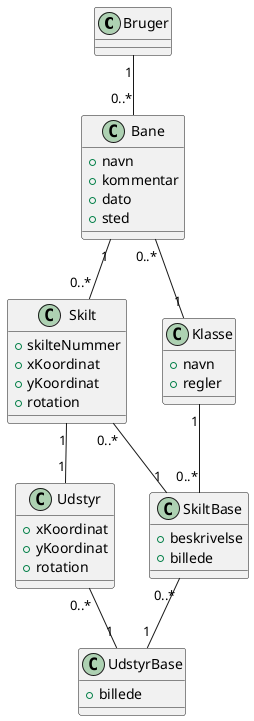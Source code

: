 @startuml Højt Niveau Klassediagram for Rally Modeller

class Bruger {

}

class Bane {
    + navn
    + kommentar
    + dato
    + sted
}

class Skilt {
    + skilteNummer
    + xKoordinat
    + yKoordinat
    + rotation
}

class Klasse {
    + navn
    + regler
}

class Udstyr {
    + xKoordinat
    + yKoordinat
    + rotation
}

class SkiltBase {
    + beskrivelse
    + billede
}

class UdstyrBase {
    + billede
}

Bruger "1" -- "0..*" Bane
Bane "1" -- "0..*" Skilt
Skilt "0..*" -- "1" SkiltBase
Skilt "1" -- "1" Udstyr
Udstyr "0..*" -- "1" UdstyrBase
SkiltBase "0..*" -- "1" UdstyrBase
Bane "0..*" -- "1" Klasse
Klasse "1" -- "0..*" SkiltBase

@enduml